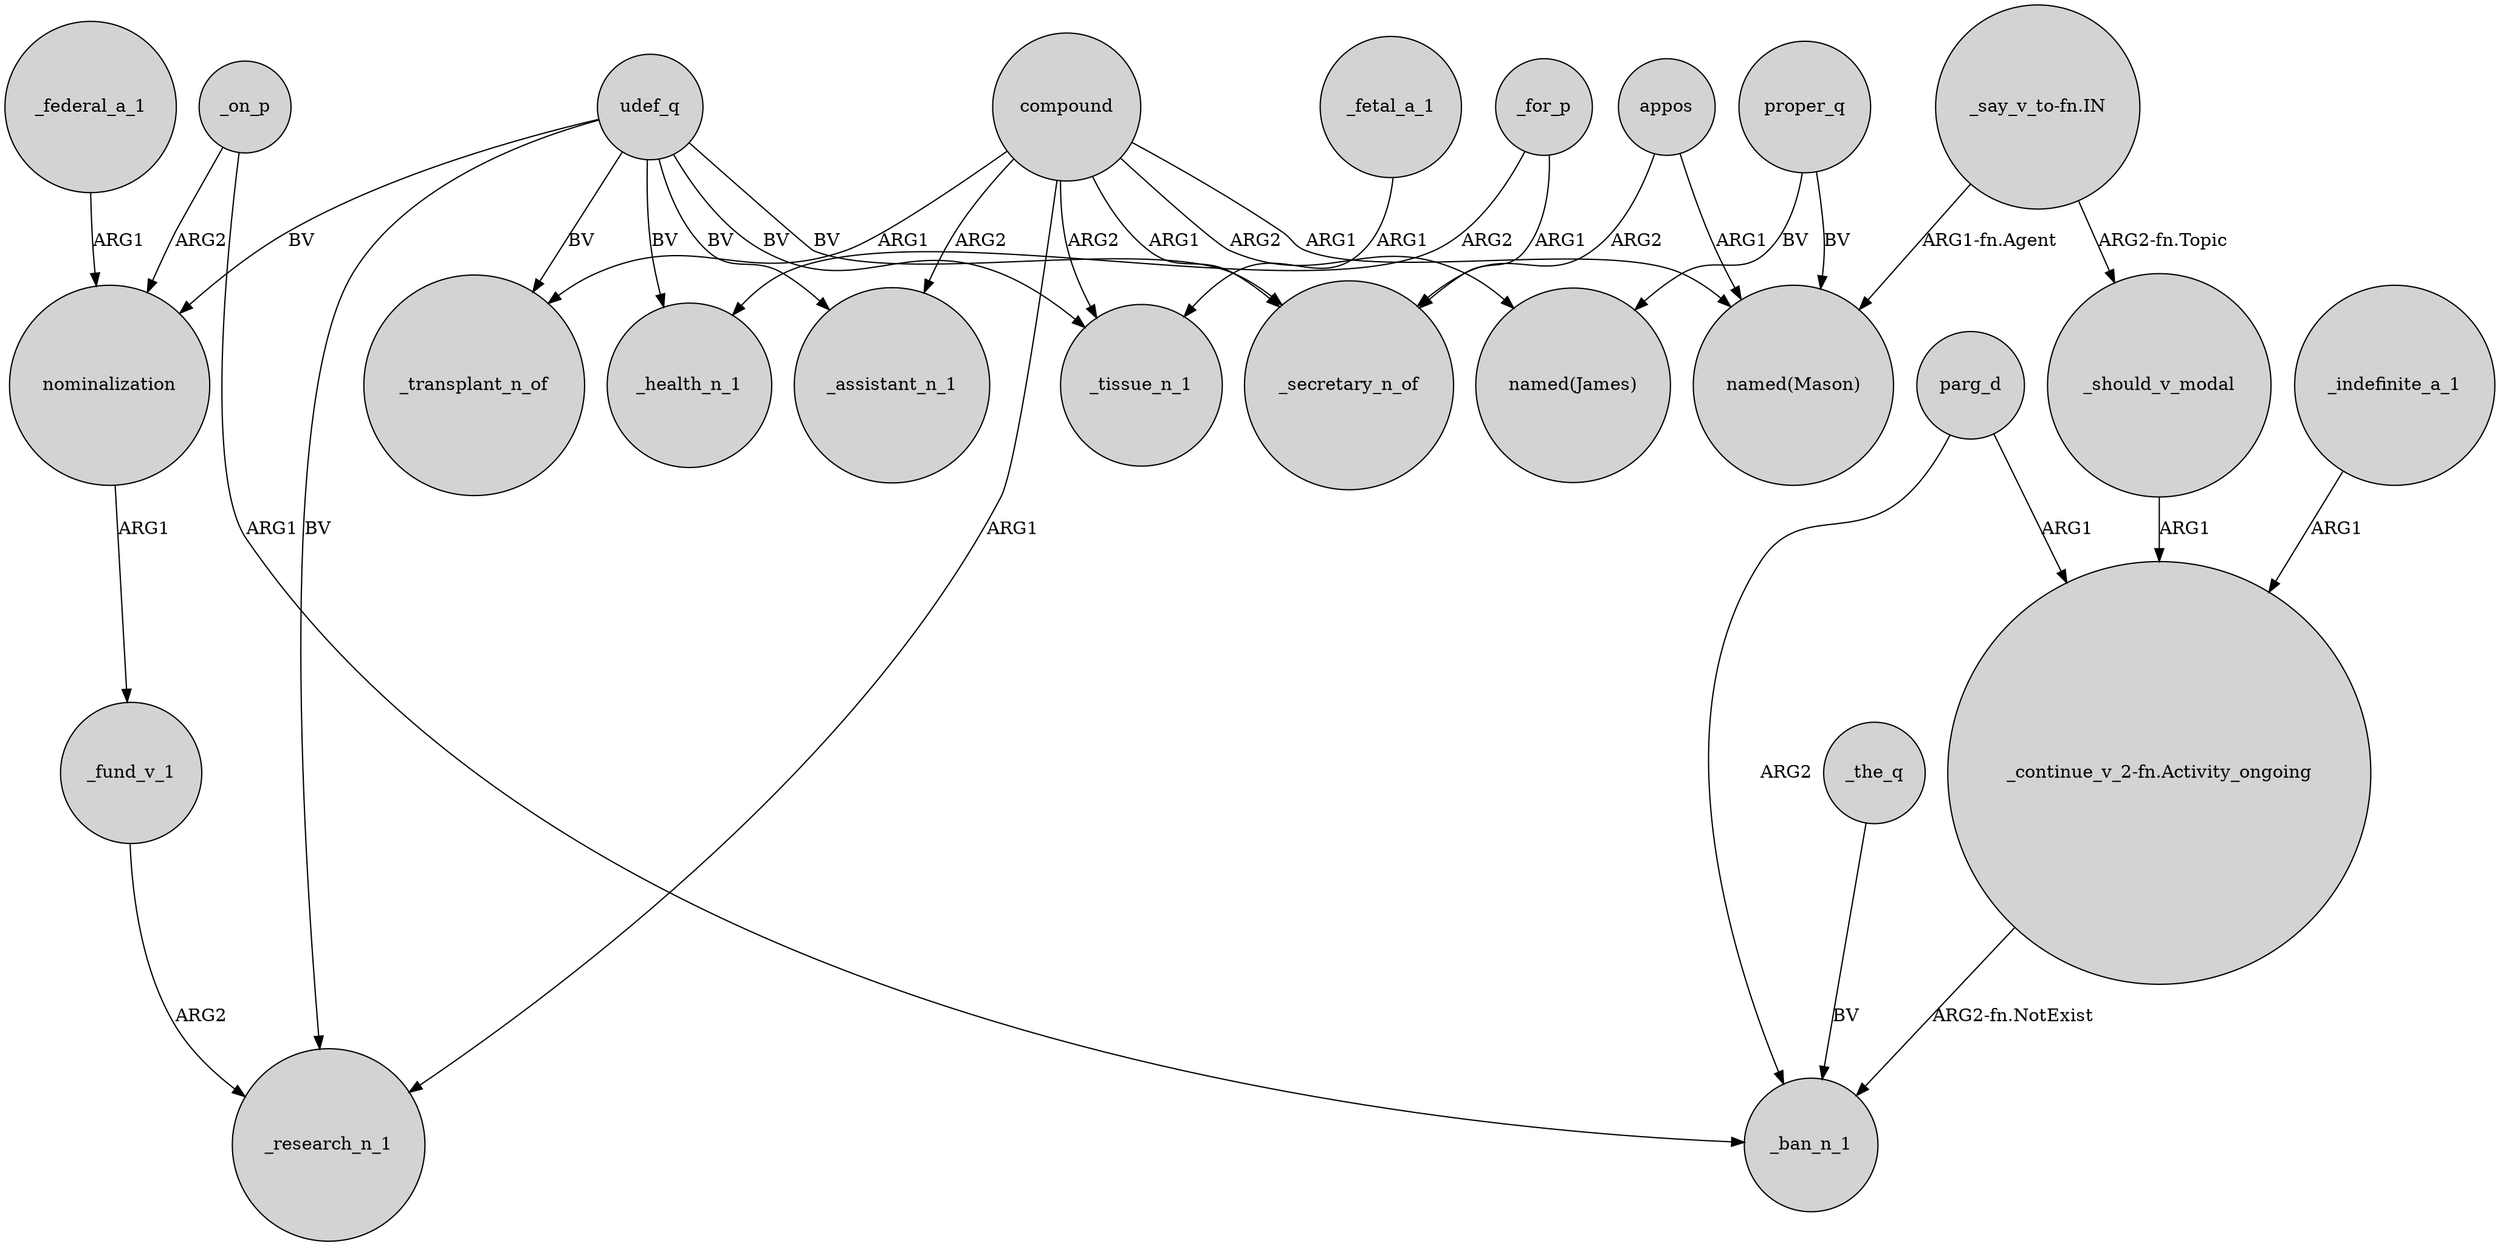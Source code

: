 digraph {
	node [shape=circle style=filled]
	compound -> _transplant_n_of [label=ARG1]
	parg_d -> "_continue_v_2-fn.Activity_ongoing" [label=ARG1]
	udef_q -> _secretary_n_of [label=BV]
	appos -> _secretary_n_of [label=ARG2]
	nominalization -> _fund_v_1 [label=ARG1]
	"_continue_v_2-fn.Activity_ongoing" -> _ban_n_1 [label="ARG2-fn.NotExist"]
	_on_p -> nominalization [label=ARG2]
	proper_q -> "named(Mason)" [label=BV]
	udef_q -> _research_n_1 [label=BV]
	_fetal_a_1 -> _tissue_n_1 [label=ARG1]
	compound -> "named(James)" [label=ARG2]
	_should_v_modal -> "_continue_v_2-fn.Activity_ongoing" [label=ARG1]
	compound -> _research_n_1 [label=ARG1]
	udef_q -> _tissue_n_1 [label=BV]
	udef_q -> _assistant_n_1 [label=BV]
	appos -> "named(Mason)" [label=ARG1]
	_on_p -> _ban_n_1 [label=ARG1]
	"_say_v_to-fn.IN" -> _should_v_modal [label="ARG2-fn.Topic"]
	_the_q -> _ban_n_1 [label=BV]
	_indefinite_a_1 -> "_continue_v_2-fn.Activity_ongoing" [label=ARG1]
	parg_d -> _ban_n_1 [label=ARG2]
	udef_q -> _health_n_1 [label=BV]
	proper_q -> "named(James)" [label=BV]
	_for_p -> _health_n_1 [label=ARG2]
	udef_q -> nominalization [label=BV]
	compound -> _tissue_n_1 [label=ARG2]
	_federal_a_1 -> nominalization [label=ARG1]
	_fund_v_1 -> _research_n_1 [label=ARG2]
	"_say_v_to-fn.IN" -> "named(Mason)" [label="ARG1-fn.Agent"]
	udef_q -> _transplant_n_of [label=BV]
	compound -> _secretary_n_of [label=ARG1]
	compound -> _assistant_n_1 [label=ARG2]
	_for_p -> _secretary_n_of [label=ARG1]
	compound -> "named(Mason)" [label=ARG1]
}
